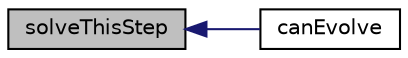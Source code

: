 digraph "solveThisStep"
{
  bgcolor="transparent";
  edge [fontname="Helvetica",fontsize="10",labelfontname="Helvetica",labelfontsize="10"];
  node [fontname="Helvetica",fontsize="10",shape=record];
  rankdir="LR";
  Node1 [label="solveThisStep",height=0.2,width=0.4,color="black", fillcolor="grey75", style="filled", fontcolor="black"];
  Node1 -> Node2 [dir="back",color="midnightblue",fontsize="10",style="solid",fontname="Helvetica"];
  Node2 [label="canEvolve",height=0.2,width=0.4,color="black",URL="$a00285.html#a4d6ba02e11165be886dbf106261e7b0d",tooltip="Returns true if possible to evolve the cloud and sets timestep. "];
}
